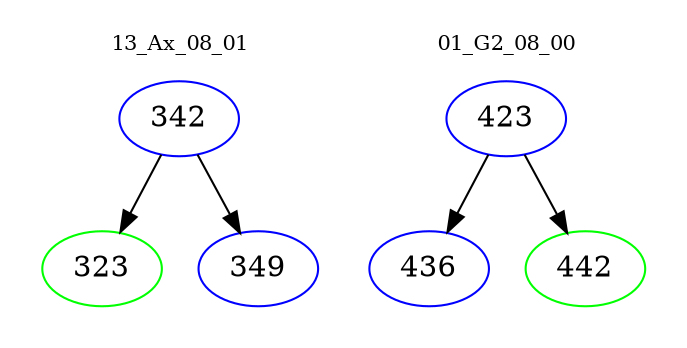 digraph{
subgraph cluster_0 {
color = white
label = "13_Ax_08_01";
fontsize=10;
T0_342 [label="342", color="blue"]
T0_342 -> T0_323 [color="black"]
T0_323 [label="323", color="green"]
T0_342 -> T0_349 [color="black"]
T0_349 [label="349", color="blue"]
}
subgraph cluster_1 {
color = white
label = "01_G2_08_00";
fontsize=10;
T1_423 [label="423", color="blue"]
T1_423 -> T1_436 [color="black"]
T1_436 [label="436", color="blue"]
T1_423 -> T1_442 [color="black"]
T1_442 [label="442", color="green"]
}
}
